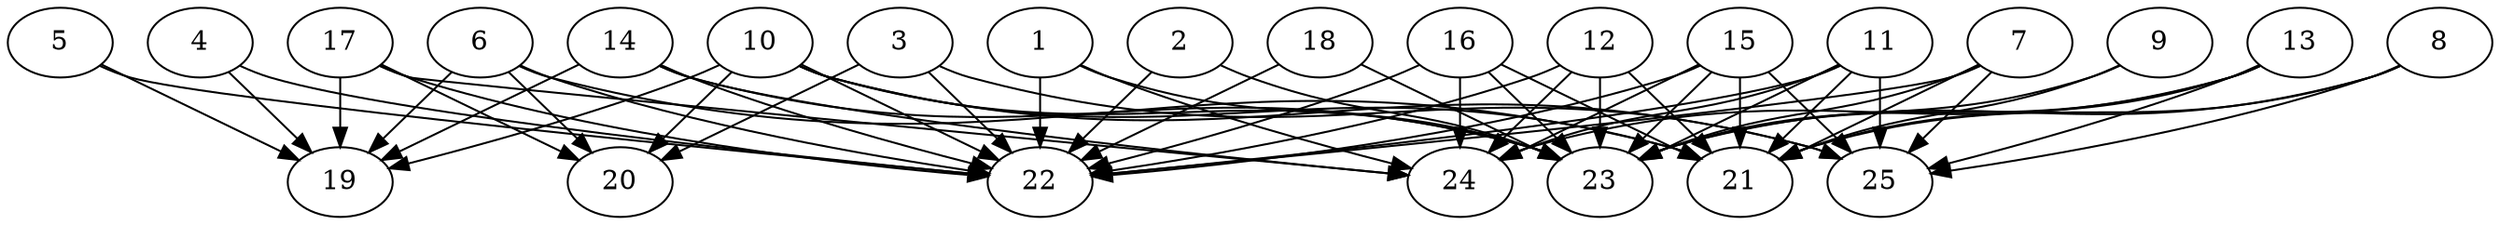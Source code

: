 // DAG automatically generated by daggen at Thu Oct  3 14:00:40 2019
// ./daggen --dot -n 25 --ccr 0.3 --fat 0.9 --regular 0.7 --density 0.9 --mindata 5242880 --maxdata 52428800 
digraph G {
  1 [size="70754987", alpha="0.01", expect_size="21226496"] 
  1 -> 22 [size ="21226496"]
  1 -> 23 [size ="21226496"]
  1 -> 24 [size ="21226496"]
  2 [size="54476800", alpha="0.03", expect_size="16343040"] 
  2 -> 22 [size ="16343040"]
  2 -> 23 [size ="16343040"]
  3 [size="61716480", alpha="0.01", expect_size="18514944"] 
  3 -> 20 [size ="18514944"]
  3 -> 22 [size ="18514944"]
  3 -> 25 [size ="18514944"]
  4 [size="94781440", alpha="0.01", expect_size="28434432"] 
  4 -> 19 [size ="28434432"]
  4 -> 22 [size ="28434432"]
  5 [size="57149440", alpha="0.14", expect_size="17144832"] 
  5 -> 19 [size ="17144832"]
  5 -> 22 [size ="17144832"]
  6 [size="120514560", alpha="0.05", expect_size="36154368"] 
  6 -> 19 [size ="36154368"]
  6 -> 20 [size ="36154368"]
  6 -> 21 [size ="36154368"]
  6 -> 22 [size ="36154368"]
  7 [size="170608640", alpha="0.01", expect_size="51182592"] 
  7 -> 21 [size ="51182592"]
  7 -> 22 [size ="51182592"]
  7 -> 23 [size ="51182592"]
  7 -> 25 [size ="51182592"]
  8 [size="160873813", alpha="0.09", expect_size="48262144"] 
  8 -> 21 [size ="48262144"]
  8 -> 23 [size ="48262144"]
  8 -> 25 [size ="48262144"]
  9 [size="88466773", alpha="0.19", expect_size="26540032"] 
  9 -> 21 [size ="26540032"]
  9 -> 23 [size ="26540032"]
  10 [size="161269760", alpha="0.09", expect_size="48380928"] 
  10 -> 19 [size ="48380928"]
  10 -> 20 [size ="48380928"]
  10 -> 21 [size ="48380928"]
  10 -> 22 [size ="48380928"]
  10 -> 23 [size ="48380928"]
  10 -> 25 [size ="48380928"]
  11 [size="32542720", alpha="0.16", expect_size="9762816"] 
  11 -> 21 [size ="9762816"]
  11 -> 22 [size ="9762816"]
  11 -> 23 [size ="9762816"]
  11 -> 24 [size ="9762816"]
  11 -> 25 [size ="9762816"]
  12 [size="44107093", alpha="0.03", expect_size="13232128"] 
  12 -> 21 [size ="13232128"]
  12 -> 22 [size ="13232128"]
  12 -> 23 [size ="13232128"]
  12 -> 24 [size ="13232128"]
  13 [size="68908373", alpha="0.15", expect_size="20672512"] 
  13 -> 21 [size ="20672512"]
  13 -> 23 [size ="20672512"]
  13 -> 24 [size ="20672512"]
  13 -> 25 [size ="20672512"]
  14 [size="78465707", alpha="0.10", expect_size="23539712"] 
  14 -> 19 [size ="23539712"]
  14 -> 22 [size ="23539712"]
  14 -> 23 [size ="23539712"]
  14 -> 24 [size ="23539712"]
  15 [size="87801173", alpha="0.18", expect_size="26340352"] 
  15 -> 21 [size ="26340352"]
  15 -> 22 [size ="26340352"]
  15 -> 23 [size ="26340352"]
  15 -> 24 [size ="26340352"]
  15 -> 25 [size ="26340352"]
  16 [size="43267413", alpha="0.16", expect_size="12980224"] 
  16 -> 21 [size ="12980224"]
  16 -> 22 [size ="12980224"]
  16 -> 23 [size ="12980224"]
  16 -> 24 [size ="12980224"]
  17 [size="80356693", alpha="0.07", expect_size="24107008"] 
  17 -> 19 [size ="24107008"]
  17 -> 20 [size ="24107008"]
  17 -> 22 [size ="24107008"]
  17 -> 24 [size ="24107008"]
  18 [size="86702080", alpha="0.04", expect_size="26010624"] 
  18 -> 22 [size ="26010624"]
  18 -> 23 [size ="26010624"]
  19 [size="154941440", alpha="0.02", expect_size="46482432"] 
  20 [size="149558613", alpha="0.07", expect_size="44867584"] 
  21 [size="66768213", alpha="0.19", expect_size="20030464"] 
  22 [size="33423360", alpha="0.16", expect_size="10027008"] 
  23 [size="60323840", alpha="0.18", expect_size="18097152"] 
  24 [size="19309227", alpha="0.10", expect_size="5792768"] 
  25 [size="101034667", alpha="0.07", expect_size="30310400"] 
}

